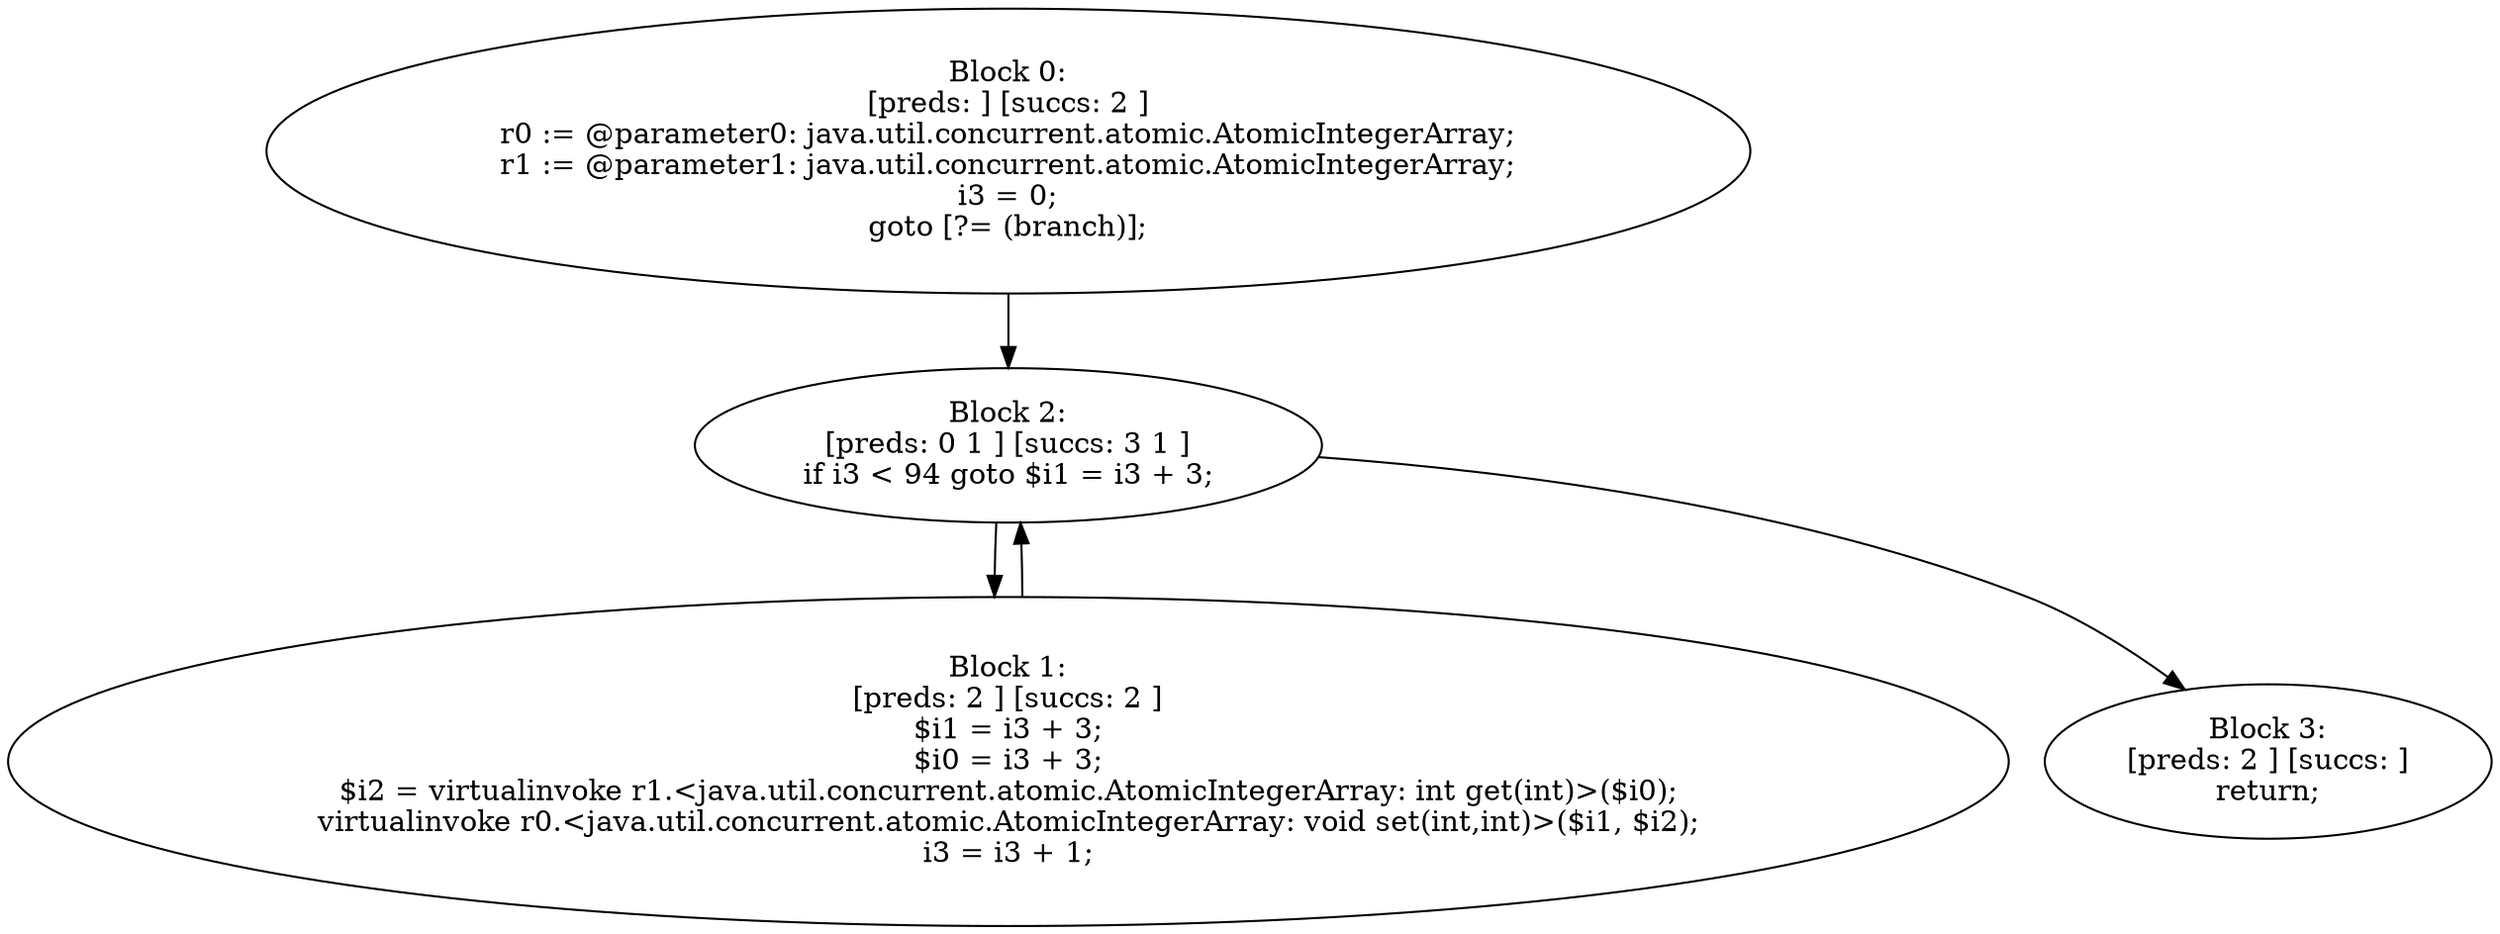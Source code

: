 digraph "unitGraph" {
    "Block 0:
[preds: ] [succs: 2 ]
r0 := @parameter0: java.util.concurrent.atomic.AtomicIntegerArray;
r1 := @parameter1: java.util.concurrent.atomic.AtomicIntegerArray;
i3 = 0;
goto [?= (branch)];
"
    "Block 1:
[preds: 2 ] [succs: 2 ]
$i1 = i3 + 3;
$i0 = i3 + 3;
$i2 = virtualinvoke r1.<java.util.concurrent.atomic.AtomicIntegerArray: int get(int)>($i0);
virtualinvoke r0.<java.util.concurrent.atomic.AtomicIntegerArray: void set(int,int)>($i1, $i2);
i3 = i3 + 1;
"
    "Block 2:
[preds: 0 1 ] [succs: 3 1 ]
if i3 < 94 goto $i1 = i3 + 3;
"
    "Block 3:
[preds: 2 ] [succs: ]
return;
"
    "Block 0:
[preds: ] [succs: 2 ]
r0 := @parameter0: java.util.concurrent.atomic.AtomicIntegerArray;
r1 := @parameter1: java.util.concurrent.atomic.AtomicIntegerArray;
i3 = 0;
goto [?= (branch)];
"->"Block 2:
[preds: 0 1 ] [succs: 3 1 ]
if i3 < 94 goto $i1 = i3 + 3;
";
    "Block 1:
[preds: 2 ] [succs: 2 ]
$i1 = i3 + 3;
$i0 = i3 + 3;
$i2 = virtualinvoke r1.<java.util.concurrent.atomic.AtomicIntegerArray: int get(int)>($i0);
virtualinvoke r0.<java.util.concurrent.atomic.AtomicIntegerArray: void set(int,int)>($i1, $i2);
i3 = i3 + 1;
"->"Block 2:
[preds: 0 1 ] [succs: 3 1 ]
if i3 < 94 goto $i1 = i3 + 3;
";
    "Block 2:
[preds: 0 1 ] [succs: 3 1 ]
if i3 < 94 goto $i1 = i3 + 3;
"->"Block 3:
[preds: 2 ] [succs: ]
return;
";
    "Block 2:
[preds: 0 1 ] [succs: 3 1 ]
if i3 < 94 goto $i1 = i3 + 3;
"->"Block 1:
[preds: 2 ] [succs: 2 ]
$i1 = i3 + 3;
$i0 = i3 + 3;
$i2 = virtualinvoke r1.<java.util.concurrent.atomic.AtomicIntegerArray: int get(int)>($i0);
virtualinvoke r0.<java.util.concurrent.atomic.AtomicIntegerArray: void set(int,int)>($i1, $i2);
i3 = i3 + 1;
";
}
